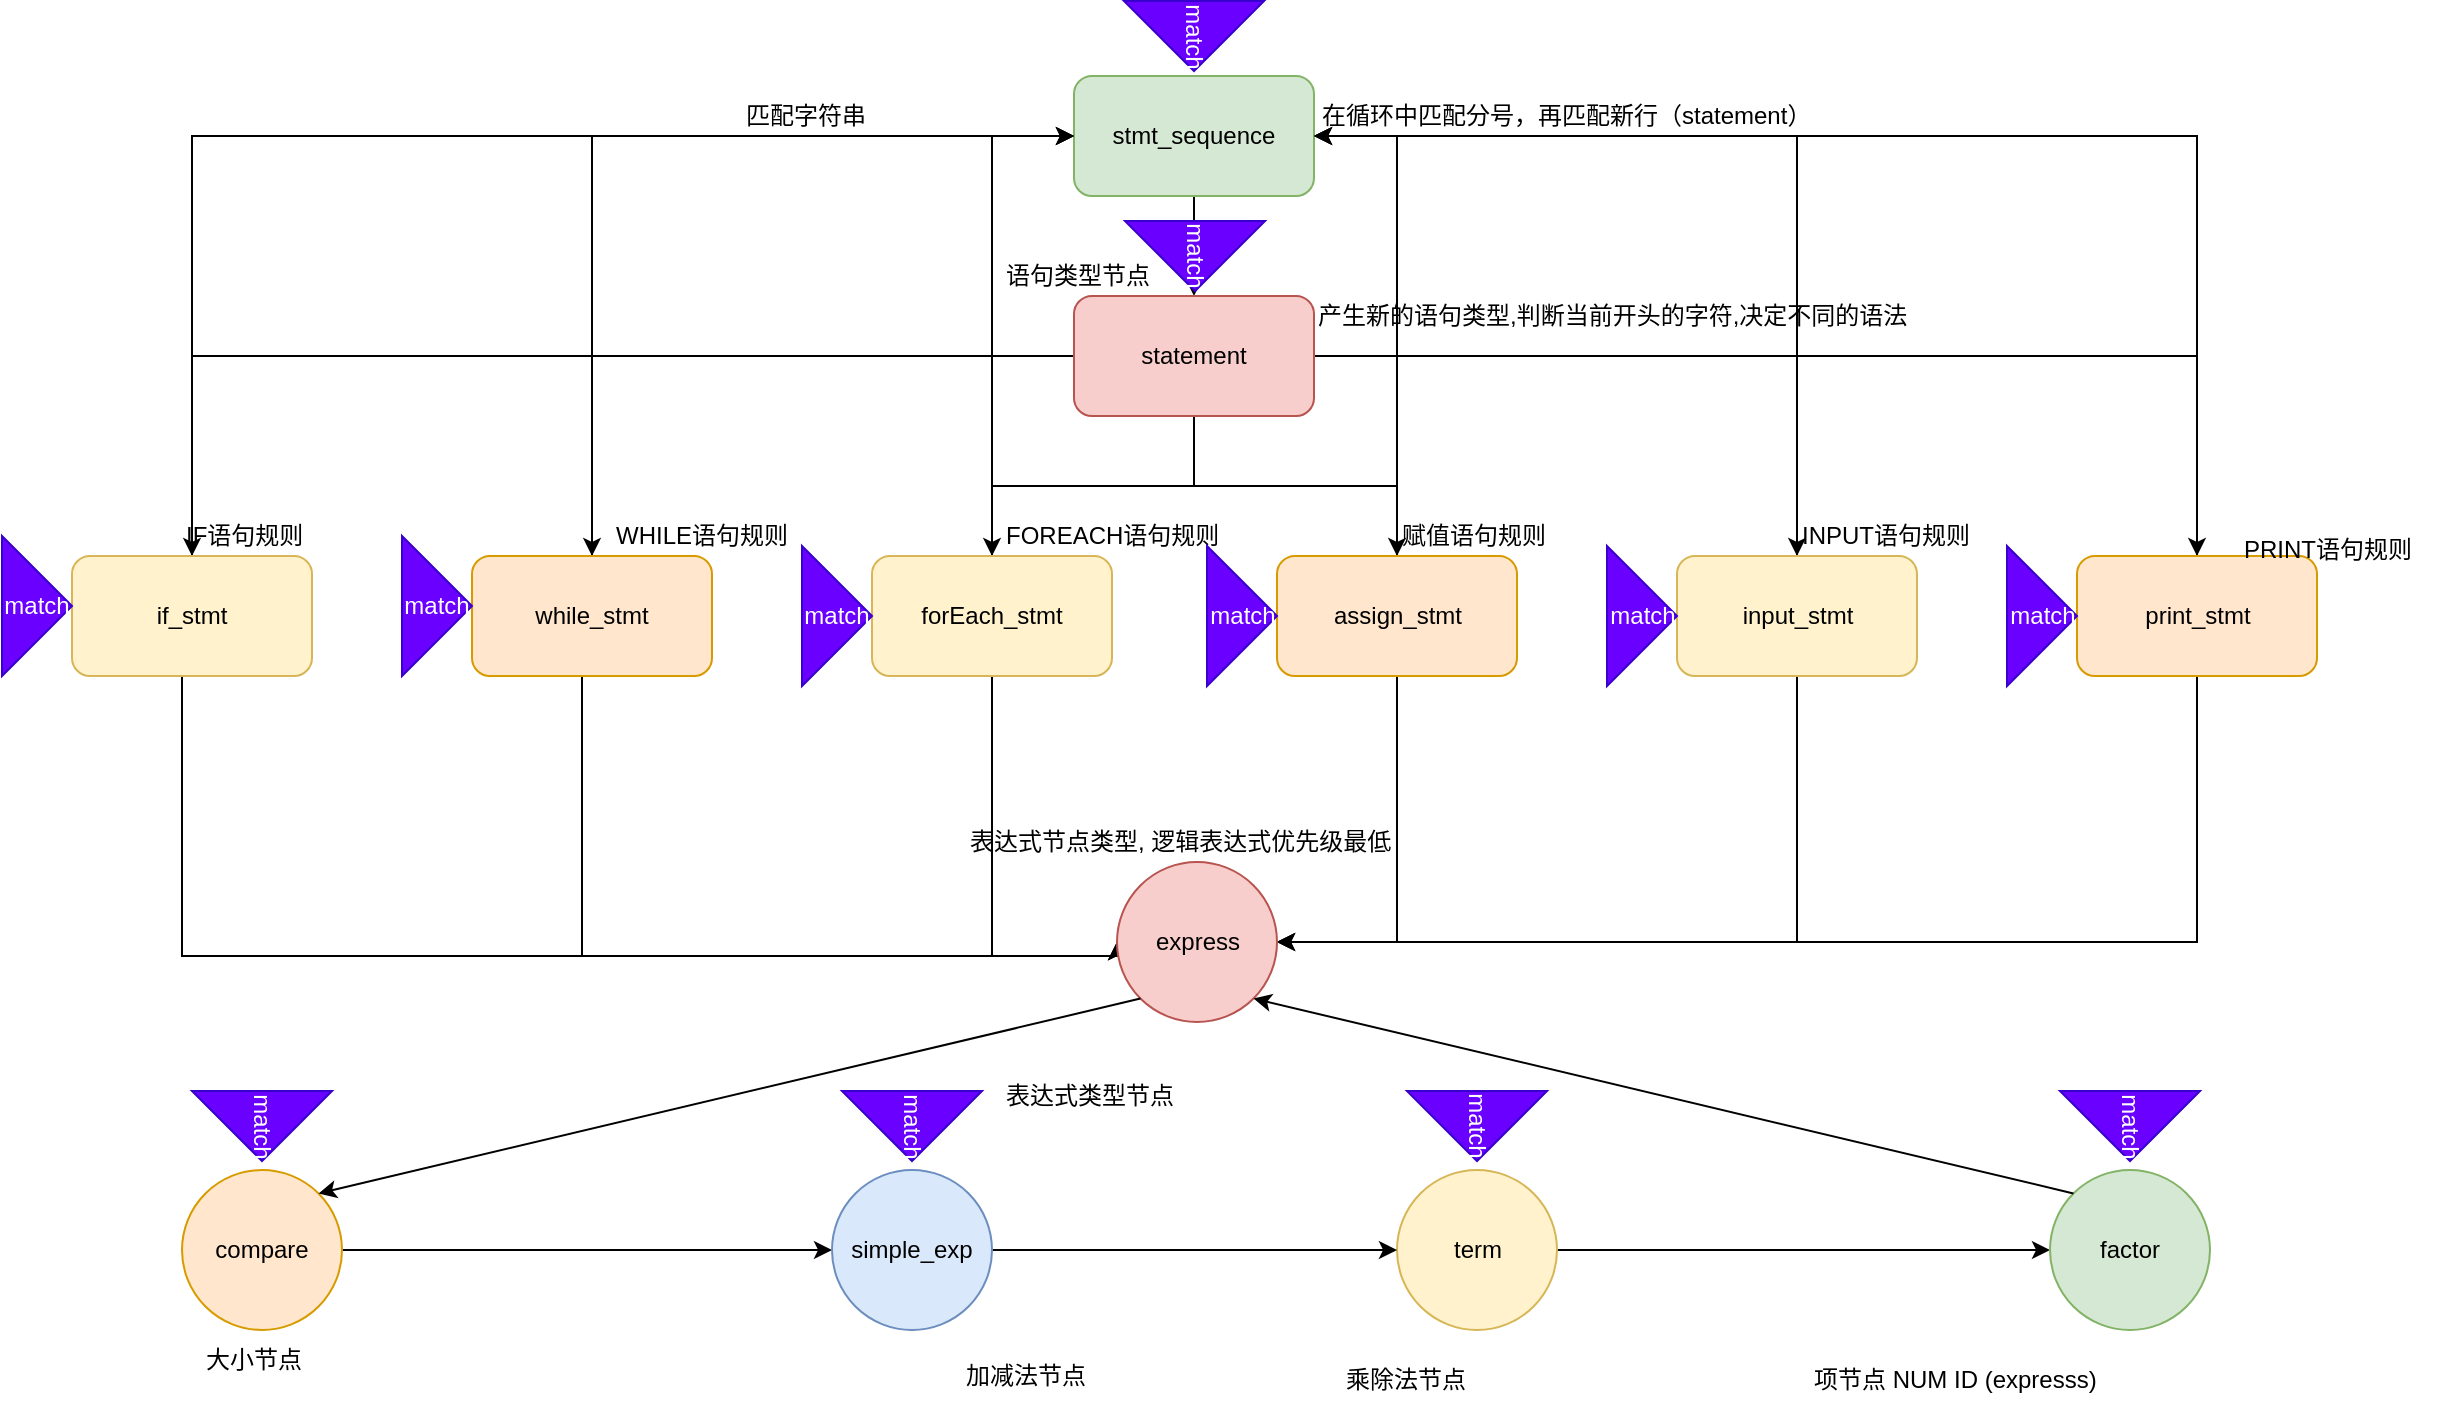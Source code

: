 <mxfile version="12.2.4" pages="1"><diagram id="6X9lWPeMNDvadz3Qrz9y" name="Page-1"><mxGraphModel dx="1109" dy="-455" grid="1" gridSize="10" guides="1" tooltips="1" connect="1" arrows="1" fold="1" page="1" pageScale="1" pageWidth="827" pageHeight="1169" math="0" shadow="0"><root><mxCell id="0"/><mxCell id="1" parent="0"/><mxCell id="2" style="edgeStyle=orthogonalEdgeStyle;rounded=0;orthogonalLoop=1;jettySize=auto;html=1;" parent="1" source="3" target="10" edge="1"><mxGeometry relative="1" as="geometry"/></mxCell><mxCell id="3" value="stmt_sequence" style="rounded=1;whiteSpace=wrap;html=1;fillColor=#d5e8d4;strokeColor=#82b366;" parent="1" vertex="1"><mxGeometry x="753" y="1365" width="120" height="60" as="geometry"/></mxCell><mxCell id="4" style="edgeStyle=orthogonalEdgeStyle;rounded=0;orthogonalLoop=1;jettySize=auto;html=1;exitX=0.5;exitY=1;exitDx=0;exitDy=0;entryX=0.5;entryY=0;entryDx=0;entryDy=0;" parent="1" source="10" target="11" edge="1"><mxGeometry relative="1" as="geometry"><Array as="points"><mxPoint x="813" y="1505"/><mxPoint x="312" y="1505"/></Array></mxGeometry></mxCell><mxCell id="5" style="edgeStyle=orthogonalEdgeStyle;rounded=0;orthogonalLoop=1;jettySize=auto;html=1;entryX=0.5;entryY=0;entryDx=0;entryDy=0;" parent="1" source="10" target="12" edge="1"><mxGeometry relative="1" as="geometry"/></mxCell><mxCell id="6" style="edgeStyle=orthogonalEdgeStyle;rounded=0;orthogonalLoop=1;jettySize=auto;html=1;" parent="1" source="10" target="13" edge="1"><mxGeometry relative="1" as="geometry"/></mxCell><mxCell id="7" style="edgeStyle=orthogonalEdgeStyle;rounded=0;orthogonalLoop=1;jettySize=auto;html=1;" parent="1" source="10" target="14" edge="1"><mxGeometry relative="1" as="geometry"/></mxCell><mxCell id="8" style="edgeStyle=orthogonalEdgeStyle;rounded=0;orthogonalLoop=1;jettySize=auto;html=1;" parent="1" source="10" target="15" edge="1"><mxGeometry relative="1" as="geometry"/></mxCell><mxCell id="9" style="edgeStyle=orthogonalEdgeStyle;rounded=0;orthogonalLoop=1;jettySize=auto;html=1;" parent="1" source="10" target="16" edge="1"><mxGeometry relative="1" as="geometry"/></mxCell><mxCell id="10" value="statement" style="rounded=1;whiteSpace=wrap;html=1;fillColor=#f8cecc;strokeColor=#b85450;" parent="1" vertex="1"><mxGeometry x="753" y="1475" width="120" height="60" as="geometry"/></mxCell><mxCell id="50" style="edgeStyle=orthogonalEdgeStyle;rounded=0;orthogonalLoop=1;jettySize=auto;html=1;entryX=0;entryY=0.5;entryDx=0;entryDy=0;" parent="1" source="11" target="24" edge="1"><mxGeometry relative="1" as="geometry"><Array as="points"><mxPoint x="307" y="1805"/><mxPoint x="775" y="1805"/></Array></mxGeometry></mxCell><mxCell id="56" style="edgeStyle=orthogonalEdgeStyle;rounded=0;orthogonalLoop=1;jettySize=auto;html=1;entryX=0;entryY=0.5;entryDx=0;entryDy=0;" parent="1" source="11" target="3" edge="1"><mxGeometry relative="1" as="geometry"><Array as="points"><mxPoint x="312" y="1395"/></Array></mxGeometry></mxCell><mxCell id="11" value="if_stmt" style="rounded=1;whiteSpace=wrap;html=1;fillColor=#fff2cc;strokeColor=#d6b656;" parent="1" vertex="1"><mxGeometry x="252" y="1605" width="120" height="60" as="geometry"/></mxCell><mxCell id="51" style="edgeStyle=orthogonalEdgeStyle;rounded=0;orthogonalLoop=1;jettySize=auto;html=1;entryX=0;entryY=0.5;entryDx=0;entryDy=0;" parent="1" source="12" target="24" edge="1"><mxGeometry relative="1" as="geometry"><Array as="points"><mxPoint x="507" y="1805"/><mxPoint x="775" y="1805"/></Array></mxGeometry></mxCell><mxCell id="57" style="edgeStyle=orthogonalEdgeStyle;rounded=0;orthogonalLoop=1;jettySize=auto;html=1;entryX=0;entryY=0.5;entryDx=0;entryDy=0;" parent="1" source="12" target="3" edge="1"><mxGeometry relative="1" as="geometry"><Array as="points"><mxPoint x="512" y="1395"/></Array></mxGeometry></mxCell><mxCell id="12" value="while_stmt" style="rounded=1;whiteSpace=wrap;html=1;fillColor=#ffe6cc;strokeColor=#d79b00;" parent="1" vertex="1"><mxGeometry x="452" y="1605" width="120" height="60" as="geometry"/></mxCell><mxCell id="52" style="edgeStyle=orthogonalEdgeStyle;rounded=0;orthogonalLoop=1;jettySize=auto;html=1;entryX=0;entryY=0.5;entryDx=0;entryDy=0;" parent="1" source="13" target="24" edge="1"><mxGeometry relative="1" as="geometry"><Array as="points"><mxPoint x="712" y="1805"/><mxPoint x="775" y="1805"/></Array></mxGeometry></mxCell><mxCell id="58" style="edgeStyle=orthogonalEdgeStyle;rounded=0;orthogonalLoop=1;jettySize=auto;html=1;entryX=0;entryY=0.5;entryDx=0;entryDy=0;" parent="1" source="13" target="3" edge="1"><mxGeometry relative="1" as="geometry"/></mxCell><mxCell id="13" value="forEach_stmt" style="rounded=1;whiteSpace=wrap;html=1;fillColor=#fff2cc;strokeColor=#d6b656;" parent="1" vertex="1"><mxGeometry x="652" y="1605" width="120" height="60" as="geometry"/></mxCell><mxCell id="53" style="edgeStyle=orthogonalEdgeStyle;rounded=0;orthogonalLoop=1;jettySize=auto;html=1;entryX=1;entryY=0.5;entryDx=0;entryDy=0;" parent="1" source="14" target="24" edge="1"><mxGeometry relative="1" as="geometry"/></mxCell><mxCell id="59" style="edgeStyle=orthogonalEdgeStyle;rounded=0;orthogonalLoop=1;jettySize=auto;html=1;entryX=1;entryY=0.5;entryDx=0;entryDy=0;" parent="1" source="14" target="3" edge="1"><mxGeometry relative="1" as="geometry"><mxPoint x="897" y="1435" as="targetPoint"/></mxGeometry></mxCell><mxCell id="14" value="assign_stmt" style="rounded=1;whiteSpace=wrap;html=1;fillColor=#ffe6cc;strokeColor=#d79b00;" parent="1" vertex="1"><mxGeometry x="854.5" y="1605" width="120" height="60" as="geometry"/></mxCell><mxCell id="54" style="edgeStyle=orthogonalEdgeStyle;rounded=0;orthogonalLoop=1;jettySize=auto;html=1;entryX=1;entryY=0.5;entryDx=0;entryDy=0;" parent="1" source="15" target="24" edge="1"><mxGeometry relative="1" as="geometry"><Array as="points"><mxPoint x="1115" y="1798"/></Array></mxGeometry></mxCell><mxCell id="61" style="edgeStyle=orthogonalEdgeStyle;rounded=0;orthogonalLoop=1;jettySize=auto;html=1;entryX=1;entryY=0.5;entryDx=0;entryDy=0;" parent="1" source="15" target="3" edge="1"><mxGeometry relative="1" as="geometry"><Array as="points"><mxPoint x="1115" y="1395"/></Array></mxGeometry></mxCell><mxCell id="15" value="input_stmt" style="rounded=1;whiteSpace=wrap;html=1;fillColor=#fff2cc;strokeColor=#d6b656;" parent="1" vertex="1"><mxGeometry x="1054.5" y="1605" width="120" height="60" as="geometry"/></mxCell><mxCell id="55" style="edgeStyle=orthogonalEdgeStyle;rounded=0;orthogonalLoop=1;jettySize=auto;html=1;entryX=1;entryY=0.5;entryDx=0;entryDy=0;" parent="1" source="16" target="24" edge="1"><mxGeometry relative="1" as="geometry"><Array as="points"><mxPoint x="1315" y="1798"/></Array></mxGeometry></mxCell><mxCell id="62" style="edgeStyle=orthogonalEdgeStyle;rounded=0;orthogonalLoop=1;jettySize=auto;html=1;entryX=1;entryY=0.5;entryDx=0;entryDy=0;" parent="1" source="16" target="3" edge="1"><mxGeometry relative="1" as="geometry"><Array as="points"><mxPoint x="1315" y="1395"/></Array></mxGeometry></mxCell><mxCell id="16" value="print_stmt" style="rounded=1;whiteSpace=wrap;html=1;fillColor=#ffe6cc;strokeColor=#d79b00;" parent="1" vertex="1"><mxGeometry x="1254.5" y="1605" width="120" height="60" as="geometry"/></mxCell><mxCell id="69" style="edgeStyle=orthogonalEdgeStyle;rounded=0;orthogonalLoop=1;jettySize=auto;html=1;entryX=0;entryY=0.5;entryDx=0;entryDy=0;" parent="1" source="22" target="68" edge="1"><mxGeometry relative="1" as="geometry"/></mxCell><mxCell id="22" value="compare" style="ellipse;whiteSpace=wrap;html=1;aspect=fixed;fillColor=#ffe6cc;strokeColor=#d79b00;" parent="1" vertex="1"><mxGeometry x="307" y="1912" width="80" height="80" as="geometry"/></mxCell><mxCell id="28" style="edgeStyle=orthogonalEdgeStyle;rounded=0;orthogonalLoop=1;jettySize=auto;html=1;exitX=1;exitY=0.5;exitDx=0;exitDy=0;entryX=0;entryY=0.5;entryDx=0;entryDy=0;" parent="1" source="23" target="25" edge="1"><mxGeometry relative="1" as="geometry"/></mxCell><mxCell id="23" value="term" style="ellipse;whiteSpace=wrap;html=1;aspect=fixed;fillColor=#fff2cc;strokeColor=#d6b656;" parent="1" vertex="1"><mxGeometry x="914.5" y="1912" width="80" height="80" as="geometry"/></mxCell><mxCell id="24" value="express" style="ellipse;whiteSpace=wrap;html=1;aspect=fixed;fillColor=#f8cecc;strokeColor=#b85450;" parent="1" vertex="1"><mxGeometry x="774.5" y="1758" width="80" height="80" as="geometry"/></mxCell><mxCell id="25" value="factor" style="ellipse;whiteSpace=wrap;html=1;aspect=fixed;fillColor=#d5e8d4;strokeColor=#82b366;" parent="1" vertex="1"><mxGeometry x="1241" y="1912" width="80" height="80" as="geometry"/></mxCell><mxCell id="37" value="" style="endArrow=classic;html=1;entryX=1;entryY=1;entryDx=0;entryDy=0;exitX=0;exitY=0;exitDx=0;exitDy=0;" parent="1" source="25" target="24" edge="1"><mxGeometry width="50" height="50" relative="1" as="geometry"><mxPoint x="247" y="2275" as="sourcePoint"/><mxPoint x="297" y="2225" as="targetPoint"/></mxGeometry></mxCell><mxCell id="40" value="匹配字符串" style="text;html=1;resizable=0;points=[];autosize=1;align=left;verticalAlign=top;spacingTop=-4;" parent="1" vertex="1"><mxGeometry x="587" y="1375" width="80" height="20" as="geometry"/></mxCell><mxCell id="41" value="在循环中匹配分号，再匹配新行（statement）" style="text;html=1;resizable=0;points=[];autosize=1;align=left;verticalAlign=top;spacingTop=-4;" parent="1" vertex="1"><mxGeometry x="874.5" y="1375" width="260" height="20" as="geometry"/></mxCell><mxCell id="42" value="产生新的语句类型,判断当前开头的字符,决定不同的语法" style="text;html=1;resizable=0;points=[];autosize=1;align=left;verticalAlign=top;spacingTop=-4;" parent="1" vertex="1"><mxGeometry x="873" y="1475" width="310" height="20" as="geometry"/></mxCell><mxCell id="43" value="IF语句规则" style="text;html=1;resizable=0;points=[];autosize=1;align=left;verticalAlign=top;spacingTop=-4;" parent="1" vertex="1"><mxGeometry x="307" y="1585" width="70" height="20" as="geometry"/></mxCell><mxCell id="44" value="WHILE语句规则" style="text;html=1;resizable=0;points=[];autosize=1;align=left;verticalAlign=top;spacingTop=-4;" parent="1" vertex="1"><mxGeometry x="522" y="1585" width="100" height="20" as="geometry"/></mxCell><mxCell id="45" value="FOREACH语句规则" style="text;html=1;resizable=0;points=[];autosize=1;align=left;verticalAlign=top;spacingTop=-4;" parent="1" vertex="1"><mxGeometry x="717" y="1585" width="120" height="20" as="geometry"/></mxCell><mxCell id="46" value="赋值语句规则" style="text;html=1;resizable=0;points=[];autosize=1;align=left;verticalAlign=top;spacingTop=-4;" parent="1" vertex="1"><mxGeometry x="914.5" y="1585" width="90" height="20" as="geometry"/></mxCell><mxCell id="47" value="INPUT语句规则" style="text;html=1;resizable=0;points=[];autosize=1;align=left;verticalAlign=top;spacingTop=-4;" parent="1" vertex="1"><mxGeometry x="1114.5" y="1585" width="100" height="20" as="geometry"/></mxCell><mxCell id="48" value="PRINT语句规则" style="text;html=1;resizable=0;points=[];autosize=1;align=left;verticalAlign=top;spacingTop=-4;" parent="1" vertex="1"><mxGeometry x="1336" y="1592" width="100" height="20" as="geometry"/></mxCell><mxCell id="63" value="表达式类型节点" style="text;html=1;resizable=0;points=[];autosize=1;align=left;verticalAlign=top;spacingTop=-4;" parent="1" vertex="1"><mxGeometry x="717" y="1865" width="100" height="20" as="geometry"/></mxCell><mxCell id="64" value="语句类型节点" style="text;html=1;resizable=0;points=[];autosize=1;align=left;verticalAlign=top;spacingTop=-4;" parent="1" vertex="1"><mxGeometry x="717" y="1455" width="90" height="20" as="geometry"/></mxCell><mxCell id="65" value="加减法节点" style="text;html=1;resizable=0;points=[];autosize=1;align=left;verticalAlign=top;spacingTop=-4;" parent="1" vertex="1"><mxGeometry x="697" y="2005" width="80" height="20" as="geometry"/></mxCell><mxCell id="66" value="乘除法节点" style="text;html=1;resizable=0;points=[];autosize=1;align=left;verticalAlign=top;spacingTop=-4;" parent="1" vertex="1"><mxGeometry x="887" y="2007" width="80" height="20" as="geometry"/></mxCell><mxCell id="67" value="项节点 NUM ID (expresss)" style="text;html=1;resizable=0;points=[];autosize=1;align=left;verticalAlign=top;spacingTop=-4;" parent="1" vertex="1"><mxGeometry x="1121" y="2007" width="160" height="20" as="geometry"/></mxCell><mxCell id="70" style="edgeStyle=orthogonalEdgeStyle;rounded=0;orthogonalLoop=1;jettySize=auto;html=1;entryX=0;entryY=0.5;entryDx=0;entryDy=0;" parent="1" source="68" target="23" edge="1"><mxGeometry relative="1" as="geometry"/></mxCell><mxCell id="68" value="&lt;span style=&quot;white-space: normal&quot;&gt;simple_exp&lt;/span&gt;" style="ellipse;whiteSpace=wrap;html=1;aspect=fixed;fillColor=#dae8fc;strokeColor=#6c8ebf;" parent="1" vertex="1"><mxGeometry x="632" y="1912" width="80" height="80" as="geometry"/></mxCell><mxCell id="72" value="大小节点" style="text;html=1;resizable=0;points=[];autosize=1;align=left;verticalAlign=top;spacingTop=-4;" parent="1" vertex="1"><mxGeometry x="317" y="1997" width="60" height="20" as="geometry"/></mxCell><mxCell id="73" value="match" style="triangle;whiteSpace=wrap;html=1;fillColor=#6a00ff;strokeColor=#3700CC;fontColor=#ffffff;" parent="1" vertex="1"><mxGeometry x="217" y="1595" width="35" height="70" as="geometry"/></mxCell><mxCell id="74" value="match" style="triangle;whiteSpace=wrap;html=1;fillColor=#6a00ff;strokeColor=#3700CC;fontColor=#ffffff;" parent="1" vertex="1"><mxGeometry x="417" y="1595" width="35" height="70" as="geometry"/></mxCell><mxCell id="75" value="match" style="triangle;whiteSpace=wrap;html=1;fillColor=#6a00ff;strokeColor=#3700CC;fontColor=#ffffff;" parent="1" vertex="1"><mxGeometry x="617" y="1600" width="35" height="70" as="geometry"/></mxCell><mxCell id="76" value="match" style="triangle;whiteSpace=wrap;html=1;fillColor=#6a00ff;strokeColor=#3700CC;fontColor=#ffffff;" parent="1" vertex="1"><mxGeometry x="819.5" y="1600" width="35" height="70" as="geometry"/></mxCell><mxCell id="77" value="match" style="triangle;whiteSpace=wrap;html=1;fillColor=#6a00ff;strokeColor=#3700CC;fontColor=#ffffff;" parent="1" vertex="1"><mxGeometry x="1019.5" y="1600" width="35" height="70" as="geometry"/></mxCell><mxCell id="78" value="match" style="triangle;whiteSpace=wrap;html=1;fillColor=#6a00ff;strokeColor=#3700CC;fontColor=#ffffff;" parent="1" vertex="1"><mxGeometry x="1219.5" y="1600" width="35" height="70" as="geometry"/></mxCell><mxCell id="79" value="match" style="triangle;whiteSpace=wrap;html=1;fillColor=#6a00ff;strokeColor=#3700CC;fontColor=#ffffff;rotation=90;" parent="1" vertex="1"><mxGeometry x="329.5" y="1855" width="35" height="70" as="geometry"/></mxCell><mxCell id="88" value="match" style="triangle;whiteSpace=wrap;html=1;fillColor=#6a00ff;strokeColor=#3700CC;fontColor=#ffffff;rotation=90;" parent="1" vertex="1"><mxGeometry x="654.5" y="1855" width="35" height="70" as="geometry"/></mxCell><mxCell id="89" value="match" style="triangle;whiteSpace=wrap;html=1;fillColor=#6a00ff;strokeColor=#3700CC;fontColor=#ffffff;rotation=90;" parent="1" vertex="1"><mxGeometry x="937" y="1855" width="35" height="70" as="geometry"/></mxCell><mxCell id="90" value="match" style="triangle;whiteSpace=wrap;html=1;fillColor=#6a00ff;strokeColor=#3700CC;fontColor=#ffffff;rotation=90;" parent="1" vertex="1"><mxGeometry x="1263.5" y="1855" width="35" height="70" as="geometry"/></mxCell><mxCell id="91" value="match" style="triangle;whiteSpace=wrap;html=1;fillColor=#6a00ff;strokeColor=#3700CC;fontColor=#ffffff;rotation=90;" parent="1" vertex="1"><mxGeometry x="795.5" y="1310" width="35" height="70" as="geometry"/></mxCell><mxCell id="92" value="match" style="triangle;whiteSpace=wrap;html=1;fillColor=#6a00ff;strokeColor=#3700CC;fontColor=#ffffff;rotation=90;" parent="1" vertex="1"><mxGeometry x="796" y="1420" width="35" height="70" as="geometry"/></mxCell><mxCell id="93" value="表达式节点类型, 逻辑表达式优先级最低" style="text;html=1;resizable=0;points=[];autosize=1;align=left;verticalAlign=top;spacingTop=-4;" parent="1" vertex="1"><mxGeometry x="699" y="1738" width="230" height="20" as="geometry"/></mxCell><mxCell id="94" value="" style="endArrow=classic;html=1;strokeWidth=1;entryX=1;entryY=0;entryDx=0;entryDy=0;exitX=0;exitY=1;exitDx=0;exitDy=0;" parent="1" source="24" target="22" edge="1"><mxGeometry width="50" height="50" relative="1" as="geometry"><mxPoint x="220" y="2100" as="sourcePoint"/><mxPoint x="270" y="2050" as="targetPoint"/></mxGeometry></mxCell></root></mxGraphModel></diagram></mxfile>
